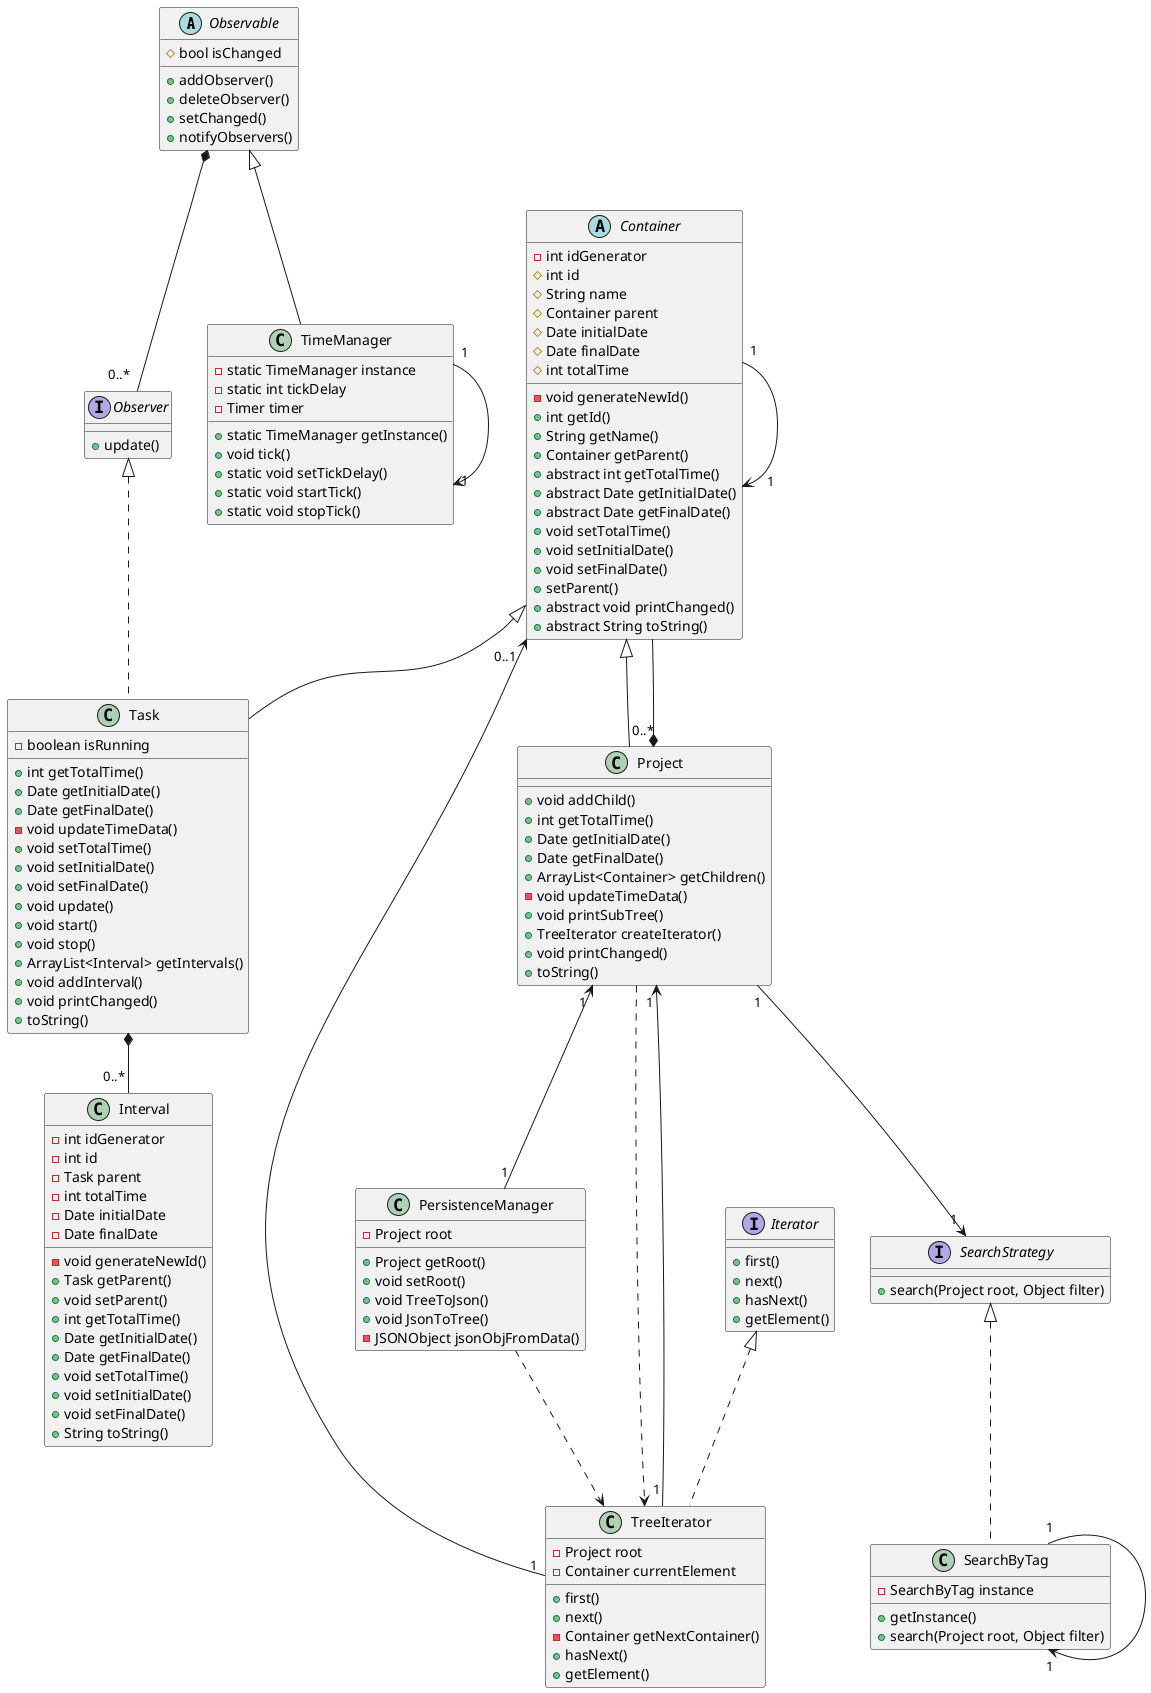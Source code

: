 @startuml

abstract class Observable {
    #bool isChanged

    +addObserver()
    +deleteObserver()
    +setChanged()
    +notifyObservers()
}

class TimeManager {
    -static TimeManager instance
    -static int tickDelay
    -Timer timer

    +static TimeManager getInstance()
    +void tick()
    +static void setTickDelay()
    +static void startTick()
    +static void stopTick()
}

interface Observer {
    +update()
}

abstract class Container {
    -int idGenerator
    #int id
    #String name
    #Container parent
    #Date initialDate
    #Date finalDate
    #int totalTime

    -void generateNewId()
    +int getId()
    +String getName()
    +Container getParent()
    +abstract int getTotalTime()
    +abstract Date getInitialDate()
    +abstract Date getFinalDate()
    +void setTotalTime()
    +void setInitialDate()
    +void setFinalDate()
    +setParent()
    +abstract void printChanged()
    +abstract String toString()
}

class Project {
    +void addChild()
    +int getTotalTime()
    +Date getInitialDate()
    +Date getFinalDate()
    +ArrayList<Container> getChildren()
    -void updateTimeData()
    +void printSubTree()
    +TreeIterator createIterator()
    +void printChanged()
    +toString()
}

class Task {
    -boolean isRunning

    +int getTotalTime()
    +Date getInitialDate()
    +Date getFinalDate()
    -void updateTimeData()
    +void setTotalTime()
    +void setInitialDate()
    +void setFinalDate()
    +void update()
    +void start()
    +void stop()
    +ArrayList<Interval> getIntervals()
    +void addInterval()
    +void printChanged()
    +toString()
}

class Interval {
    -int idGenerator
    -int id
    -Task parent
    -int totalTime
    -Date initialDate
    -Date finalDate

    -void generateNewId()
    +Task getParent()
    +void setParent()
    +int getTotalTime()
    +Date getInitialDate()
    +Date getFinalDate()
    +void setTotalTime()
    +void setInitialDate()
    +void setFinalDate()
    +String toString()
}

class PersistenceManager {
    -Project root

    +Project getRoot()
    +void setRoot()
    +void TreeToJson()
    +void JsonToTree()
    -JSONObject jsonObjFromData()
}

interface Iterator {
    +first()
    +next()
    +hasNext()
    +getElement()
}

class TreeIterator {
    -Project root
    -Container currentElement

    +first()
    +next()
    -Container getNextContainer()
    +hasNext()
    +getElement()
}


interface SearchStrategy {
    +search(Project root, Object filter)
}

class SearchByTag {
    -SearchByTag instance

    +getInstance()
    +search(Project root, Object filter)
}


/'
class ContainerTree {
    -int id
    -Core.Project root
    +int getId()
    +Core.Project getRoot()
    +void addContainer(arg0: newContainer, arg1: parent)
    +Core.Container findContainerById()
    +void TreeToJson()
    +void JsonToTree()
}
class Invoker {
    +void addCommand()
    +void executeCommand()
    +void tick()
}
interface Command {
    +void execute()
}
object FlutterClient {
    ...
}
object WebServer {
    ...
}
class AddContainerCommand {
    -ContainerTree tree
    -Core.Project parent
    -Core.Container newContainer
    +void execute()
}
class StartTaskCommand {
    -Observable timeManager
    -Core.Task task
    +void execute()
}
class EndTaskCommand {
    -Observable timeManager
    -Core.Task task
    +void execute()
}
class GetTreeCommand {
    -ContainerTree tree
    -WebServer response
    +void execute()
}
class OtherCommands {
    ...
    +void execute()
}
'/



Container "1" --> "     1" Container
Container <|-- Task
Container <|-- Project
Task *-- "0..* " Interval
Project "0..*" *--  Container
Observable <|-- TimeManager
TimeManager "1 " --> "1 " TimeManager
Observer <|.. Task
Observable *-- "0..*  " Observer
Project "1 " <-- "1" PersistenceManager
Iterator <|.. TreeIterator
TreeIterator "1 " --> "1 " Project
TreeIterator "1" --> "0..1  " Container
Project ..> TreeIterator
PersistenceManager ..> TreeIterator
SearchStrategy <|.. SearchByTag
Project "1 " --> "1 " SearchStrategy
SearchByTag "1 " --> "1 " SearchByTag
/'
Invoker o-- Command
FlutterClient ..> WebServer
WebServer ..> Invoker
Command <|.. AddContainerCommand
Command <|.. StartTaskCommand
Command <|.. EndTaskCommand
Command <|.. GetTreeCommand
Command <|.. OtherCommands
AddContainerCommand --> ContainerTree
GetTreeCommand --> ContainerTree
'/
'GetTreeCommand --> WebServer
'StartTaskCommand --> Observable
'EndTaskCommand --> Observable

/'
note left of Core.TimeManager::tick
  Ejecuta en un segundo Thread.
  - Comprueba si el tiempo que ha pasado
  es mayor o igual que "timeToUpdate".
  - Ejecuta "setChanged()" en caso que si.
  - Ejecuta "notifyObservers()"
end note
'/
/'
note left of Invoker::tick
  Ejecuta en el Thread principal.
  - Ejecuta todos los comandos que han llegado del WebServer
end note
'/

@enduml